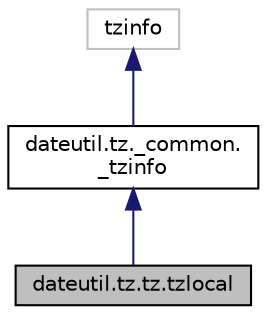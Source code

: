 digraph "dateutil.tz.tz.tzlocal"
{
 // LATEX_PDF_SIZE
  edge [fontname="Helvetica",fontsize="10",labelfontname="Helvetica",labelfontsize="10"];
  node [fontname="Helvetica",fontsize="10",shape=record];
  Node1 [label="dateutil.tz.tz.tzlocal",height=0.2,width=0.4,color="black", fillcolor="grey75", style="filled", fontcolor="black",tooltip=" "];
  Node2 -> Node1 [dir="back",color="midnightblue",fontsize="10",style="solid",fontname="Helvetica"];
  Node2 [label="dateutil.tz._common.\l_tzinfo",height=0.2,width=0.4,color="black", fillcolor="white", style="filled",URL="$classdateutil_1_1tz_1_1__common_1_1__tzinfo.html",tooltip=" "];
  Node3 -> Node2 [dir="back",color="midnightblue",fontsize="10",style="solid",fontname="Helvetica"];
  Node3 [label="tzinfo",height=0.2,width=0.4,color="grey75", fillcolor="white", style="filled",tooltip=" "];
}
